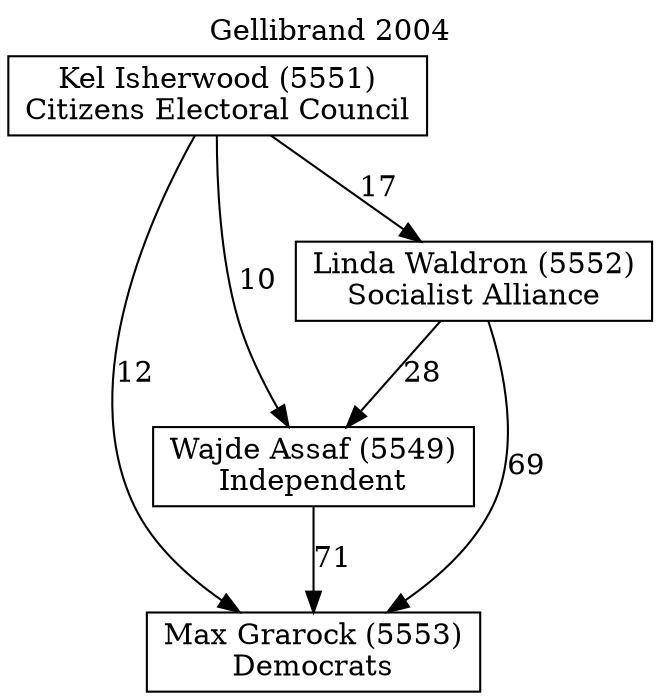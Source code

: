 // House preference flow
digraph "Max Grarock (5553)_Gellibrand_2004" {
	graph [label="Gellibrand 2004" labelloc=t mclimit=2]
	node [shape=box]
	"Max Grarock (5553)" [label="Max Grarock (5553)
Democrats"]
	"Wajde Assaf (5549)" [label="Wajde Assaf (5549)
Independent"]
	"Linda Waldron (5552)" [label="Linda Waldron (5552)
Socialist Alliance"]
	"Kel Isherwood (5551)" [label="Kel Isherwood (5551)
Citizens Electoral Council"]
	"Wajde Assaf (5549)" -> "Max Grarock (5553)" [label=71]
	"Linda Waldron (5552)" -> "Wajde Assaf (5549)" [label=28]
	"Kel Isherwood (5551)" -> "Linda Waldron (5552)" [label=17]
	"Linda Waldron (5552)" -> "Max Grarock (5553)" [label=69]
	"Kel Isherwood (5551)" -> "Max Grarock (5553)" [label=12]
	"Kel Isherwood (5551)" -> "Wajde Assaf (5549)" [label=10]
}
